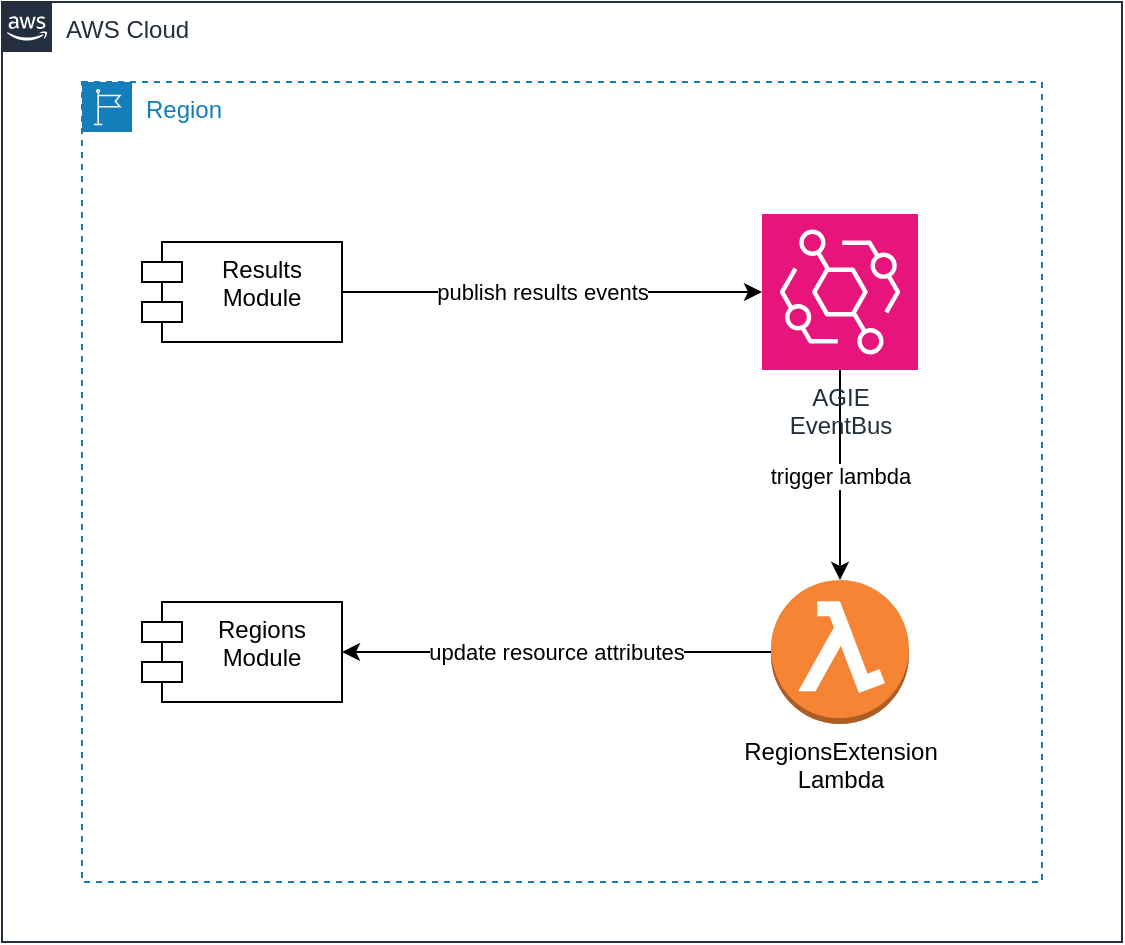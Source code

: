 <mxfile version="21.7.4" type="device">
  <diagram name="Page-1" id="2woPP6Bt6zYIJNz0pFfw">
    <mxGraphModel dx="1382" dy="639" grid="1" gridSize="10" guides="1" tooltips="1" connect="1" arrows="1" fold="1" page="1" pageScale="1" pageWidth="2336" pageHeight="1654" math="0" shadow="0">
      <root>
        <mxCell id="0" />
        <mxCell id="1" parent="0" />
        <mxCell id="x9Eg1p_e5qjnS7kl7M_z-1" value="AWS Cloud" style="points=[[0,0],[0.25,0],[0.5,0],[0.75,0],[1,0],[1,0.25],[1,0.5],[1,0.75],[1,1],[0.75,1],[0.5,1],[0.25,1],[0,1],[0,0.75],[0,0.5],[0,0.25]];outlineConnect=0;gradientColor=none;html=1;whiteSpace=wrap;fontSize=12;fontStyle=0;container=1;pointerEvents=0;collapsible=0;recursiveResize=0;shape=mxgraph.aws4.group;grIcon=mxgraph.aws4.group_aws_cloud_alt;strokeColor=#232F3E;fillColor=none;verticalAlign=top;align=left;spacingLeft=30;fontColor=#232F3E;dashed=0;" vertex="1" parent="1">
          <mxGeometry x="240" y="160" width="560" height="470" as="geometry" />
        </mxCell>
        <mxCell id="x9Eg1p_e5qjnS7kl7M_z-2" value="Region" style="points=[[0,0],[0.25,0],[0.5,0],[0.75,0],[1,0],[1,0.25],[1,0.5],[1,0.75],[1,1],[0.75,1],[0.5,1],[0.25,1],[0,1],[0,0.75],[0,0.5],[0,0.25]];outlineConnect=0;gradientColor=none;html=1;whiteSpace=wrap;fontSize=12;fontStyle=0;container=1;pointerEvents=0;collapsible=0;recursiveResize=0;shape=mxgraph.aws4.group;grIcon=mxgraph.aws4.group_region;strokeColor=#147EBA;fillColor=none;verticalAlign=top;align=left;spacingLeft=30;fontColor=#147EBA;dashed=1;" vertex="1" parent="x9Eg1p_e5qjnS7kl7M_z-1">
          <mxGeometry x="40" y="40" width="480" height="400" as="geometry" />
        </mxCell>
        <mxCell id="x9Eg1p_e5qjnS7kl7M_z-8" style="edgeStyle=orthogonalEdgeStyle;rounded=0;orthogonalLoop=1;jettySize=auto;html=1;" edge="1" parent="x9Eg1p_e5qjnS7kl7M_z-2" source="x9Eg1p_e5qjnS7kl7M_z-3" target="x9Eg1p_e5qjnS7kl7M_z-4">
          <mxGeometry relative="1" as="geometry" />
        </mxCell>
        <mxCell id="x9Eg1p_e5qjnS7kl7M_z-11" value="publish results events" style="edgeLabel;html=1;align=center;verticalAlign=middle;resizable=0;points=[];" vertex="1" connectable="0" parent="x9Eg1p_e5qjnS7kl7M_z-8">
          <mxGeometry x="-0.286" relative="1" as="geometry">
            <mxPoint x="25" as="offset" />
          </mxGeometry>
        </mxCell>
        <mxCell id="x9Eg1p_e5qjnS7kl7M_z-3" value="Results&lt;br&gt;Module" style="shape=module;align=left;spacingLeft=20;align=center;verticalAlign=top;whiteSpace=wrap;html=1;" vertex="1" parent="x9Eg1p_e5qjnS7kl7M_z-2">
          <mxGeometry x="30" y="80" width="100" height="50" as="geometry" />
        </mxCell>
        <mxCell id="x9Eg1p_e5qjnS7kl7M_z-9" value="trigger lambda" style="edgeStyle=orthogonalEdgeStyle;rounded=0;orthogonalLoop=1;jettySize=auto;html=1;" edge="1" parent="x9Eg1p_e5qjnS7kl7M_z-2" source="x9Eg1p_e5qjnS7kl7M_z-4" target="x9Eg1p_e5qjnS7kl7M_z-5">
          <mxGeometry relative="1" as="geometry" />
        </mxCell>
        <mxCell id="x9Eg1p_e5qjnS7kl7M_z-4" value="AGIE&lt;br&gt;EventBus" style="sketch=0;points=[[0,0,0],[0.25,0,0],[0.5,0,0],[0.75,0,0],[1,0,0],[0,1,0],[0.25,1,0],[0.5,1,0],[0.75,1,0],[1,1,0],[0,0.25,0],[0,0.5,0],[0,0.75,0],[1,0.25,0],[1,0.5,0],[1,0.75,0]];outlineConnect=0;fontColor=#232F3E;fillColor=#E7157B;strokeColor=#ffffff;dashed=0;verticalLabelPosition=bottom;verticalAlign=top;align=center;html=1;fontSize=12;fontStyle=0;aspect=fixed;shape=mxgraph.aws4.resourceIcon;resIcon=mxgraph.aws4.eventbridge;" vertex="1" parent="x9Eg1p_e5qjnS7kl7M_z-2">
          <mxGeometry x="340" y="66" width="78" height="78" as="geometry" />
        </mxCell>
        <mxCell id="x9Eg1p_e5qjnS7kl7M_z-10" value="update resource attributes" style="edgeStyle=orthogonalEdgeStyle;rounded=0;orthogonalLoop=1;jettySize=auto;html=1;" edge="1" parent="x9Eg1p_e5qjnS7kl7M_z-2" source="x9Eg1p_e5qjnS7kl7M_z-5" target="x9Eg1p_e5qjnS7kl7M_z-7">
          <mxGeometry relative="1" as="geometry" />
        </mxCell>
        <mxCell id="x9Eg1p_e5qjnS7kl7M_z-5" value="RegionsExtension&lt;br&gt;Lambda" style="outlineConnect=0;dashed=0;verticalLabelPosition=bottom;verticalAlign=top;align=center;html=1;shape=mxgraph.aws3.lambda_function;fillColor=#F58534;gradientColor=none;" vertex="1" parent="x9Eg1p_e5qjnS7kl7M_z-2">
          <mxGeometry x="344.5" y="249" width="69" height="72" as="geometry" />
        </mxCell>
        <mxCell id="x9Eg1p_e5qjnS7kl7M_z-7" value="Regions&lt;br&gt;Module" style="shape=module;align=left;spacingLeft=20;align=center;verticalAlign=top;whiteSpace=wrap;html=1;" vertex="1" parent="x9Eg1p_e5qjnS7kl7M_z-2">
          <mxGeometry x="30" y="260" width="100" height="50" as="geometry" />
        </mxCell>
      </root>
    </mxGraphModel>
  </diagram>
</mxfile>
